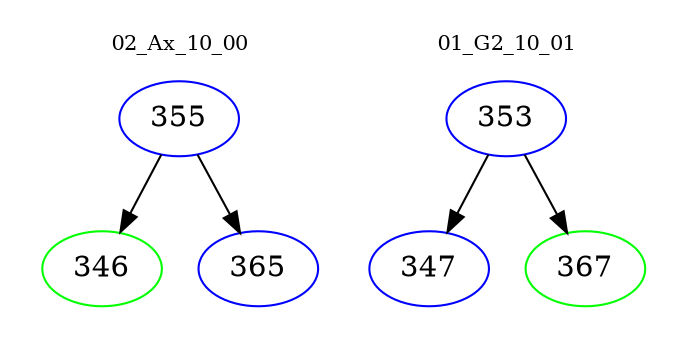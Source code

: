 digraph{
subgraph cluster_0 {
color = white
label = "02_Ax_10_00";
fontsize=10;
T0_355 [label="355", color="blue"]
T0_355 -> T0_346 [color="black"]
T0_346 [label="346", color="green"]
T0_355 -> T0_365 [color="black"]
T0_365 [label="365", color="blue"]
}
subgraph cluster_1 {
color = white
label = "01_G2_10_01";
fontsize=10;
T1_353 [label="353", color="blue"]
T1_353 -> T1_347 [color="black"]
T1_347 [label="347", color="blue"]
T1_353 -> T1_367 [color="black"]
T1_367 [label="367", color="green"]
}
}
